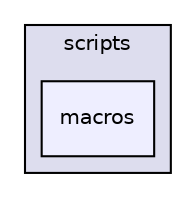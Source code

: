 digraph "examples/scripts/macros" {
  compound=true
  node [ fontsize="10", fontname="Helvetica"];
  edge [ labelfontsize="10", labelfontname="Helvetica"];
  subgraph clusterdir_40d83ac5f98630cab6c6ed6b689823b9 {
    graph [ bgcolor="#ddddee", pencolor="black", label="scripts" fontname="Helvetica", fontsize="10", URL="dir_40d83ac5f98630cab6c6ed6b689823b9.html"]
  dir_90b91aa233d16ae0a939995f6e68809d [shape=box, label="macros", style="filled", fillcolor="#eeeeff", pencolor="black", URL="dir_90b91aa233d16ae0a939995f6e68809d.html"];
  }
}
